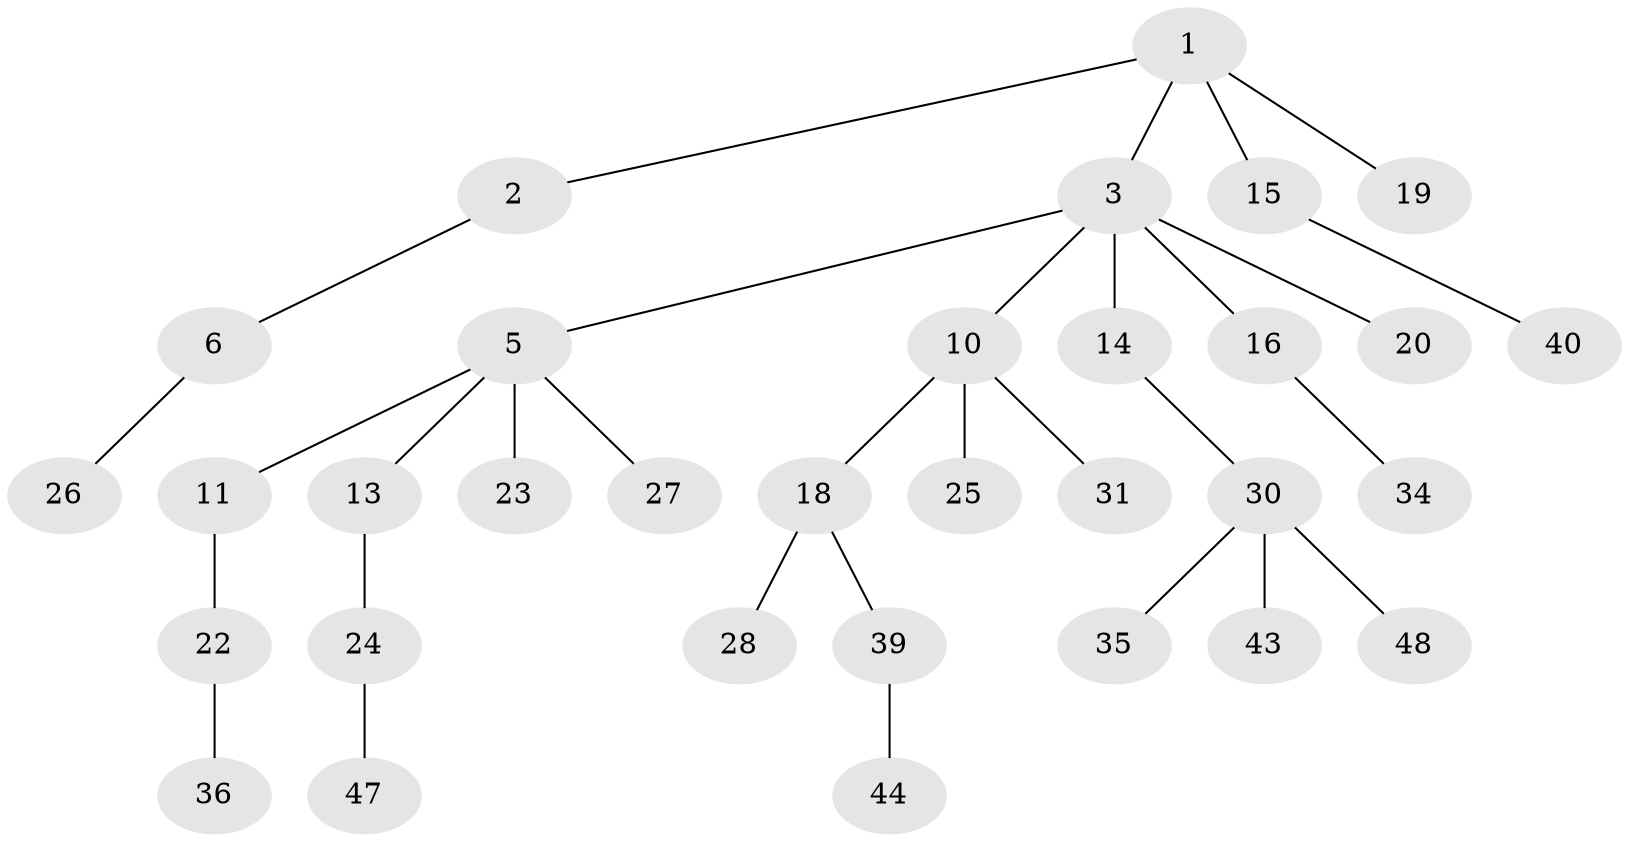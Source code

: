 // original degree distribution, {3: 0.18, 6: 0.02, 2: 0.24, 4: 0.06, 5: 0.02, 1: 0.48}
// Generated by graph-tools (version 1.1) at 2025/11/02/27/25 16:11:25]
// undirected, 32 vertices, 31 edges
graph export_dot {
graph [start="1"]
  node [color=gray90,style=filled];
  1 [super="+9"];
  2 [super="+12"];
  3 [super="+4"];
  5 [super="+8"];
  6 [super="+7"];
  10 [super="+21"];
  11;
  13 [super="+42"];
  14;
  15 [super="+17"];
  16 [super="+29"];
  18 [super="+41"];
  19;
  20;
  22 [super="+32"];
  23 [super="+38"];
  24 [super="+50"];
  25 [super="+46"];
  26 [super="+37"];
  27;
  28 [super="+45"];
  30 [super="+33"];
  31;
  34;
  35;
  36;
  39 [super="+49"];
  40;
  43;
  44;
  47;
  48;
  1 -- 2;
  1 -- 3;
  1 -- 19;
  1 -- 15;
  2 -- 6;
  3 -- 5;
  3 -- 10;
  3 -- 14;
  3 -- 16;
  3 -- 20;
  5 -- 11;
  5 -- 27;
  5 -- 13;
  5 -- 23;
  6 -- 26;
  10 -- 18;
  10 -- 25;
  10 -- 31;
  11 -- 22;
  13 -- 24;
  14 -- 30;
  15 -- 40;
  16 -- 34;
  18 -- 28;
  18 -- 39;
  22 -- 36;
  24 -- 47;
  30 -- 48;
  30 -- 35;
  30 -- 43;
  39 -- 44;
}
